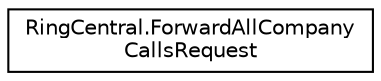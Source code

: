 digraph "Graphical Class Hierarchy"
{
 // LATEX_PDF_SIZE
  edge [fontname="Helvetica",fontsize="10",labelfontname="Helvetica",labelfontsize="10"];
  node [fontname="Helvetica",fontsize="10",shape=record];
  rankdir="LR";
  Node0 [label="RingCentral.ForwardAllCompany\lCallsRequest",height=0.2,width=0.4,color="black", fillcolor="white", style="filled",URL="$classRingCentral_1_1ForwardAllCompanyCallsRequest.html",tooltip=" "];
}
